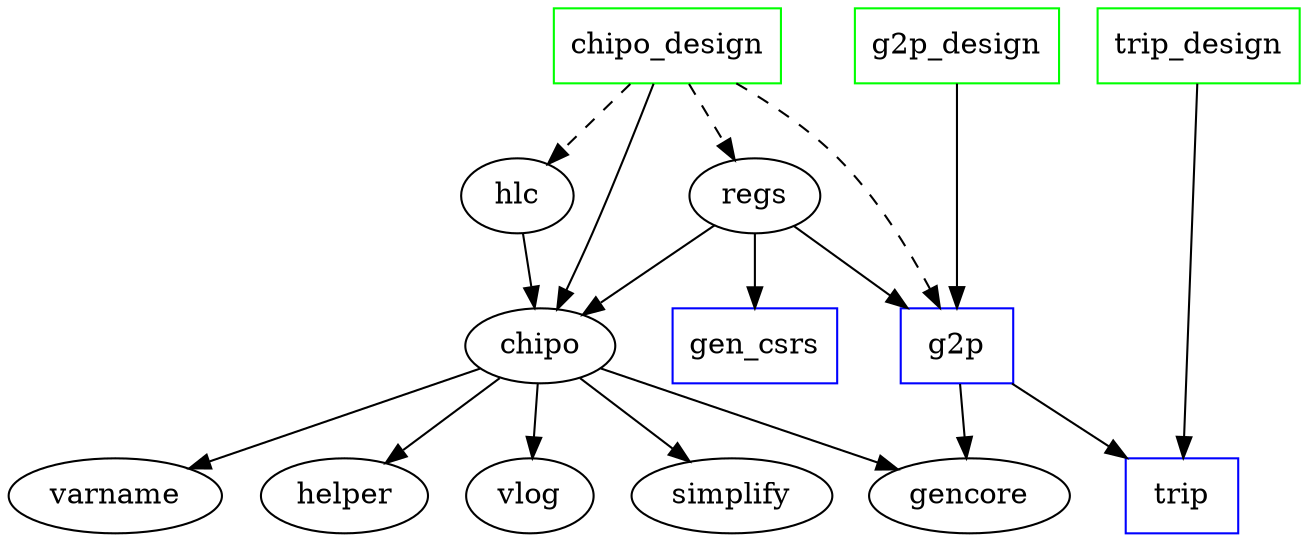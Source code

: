 digraph use_relationships {

  { rank=same chipo_design g2p_design trip_design }

  g2p -> gencore;
  chipo -> gencore;
  chipo -> varname;
  chipo -> helper;
  chipo -> vlog;
  regs -> chipo;
  hlc -> chipo;
  g2p, trip_design -> trip;
  regs -> gen_csrs
  chipo -> simplify

  chipo_design -> chipo;
  chipo_design -> regs, hlc, g2p [style=dashed];
  g2p_design -> g2p;
  regs -> g2p;

  g2p, trip, gen_csrs [shape=rectangle, color=blue];
  
  chipo_design, g2p_design, trip_design [shape=rectangle, color=green];
  
}
